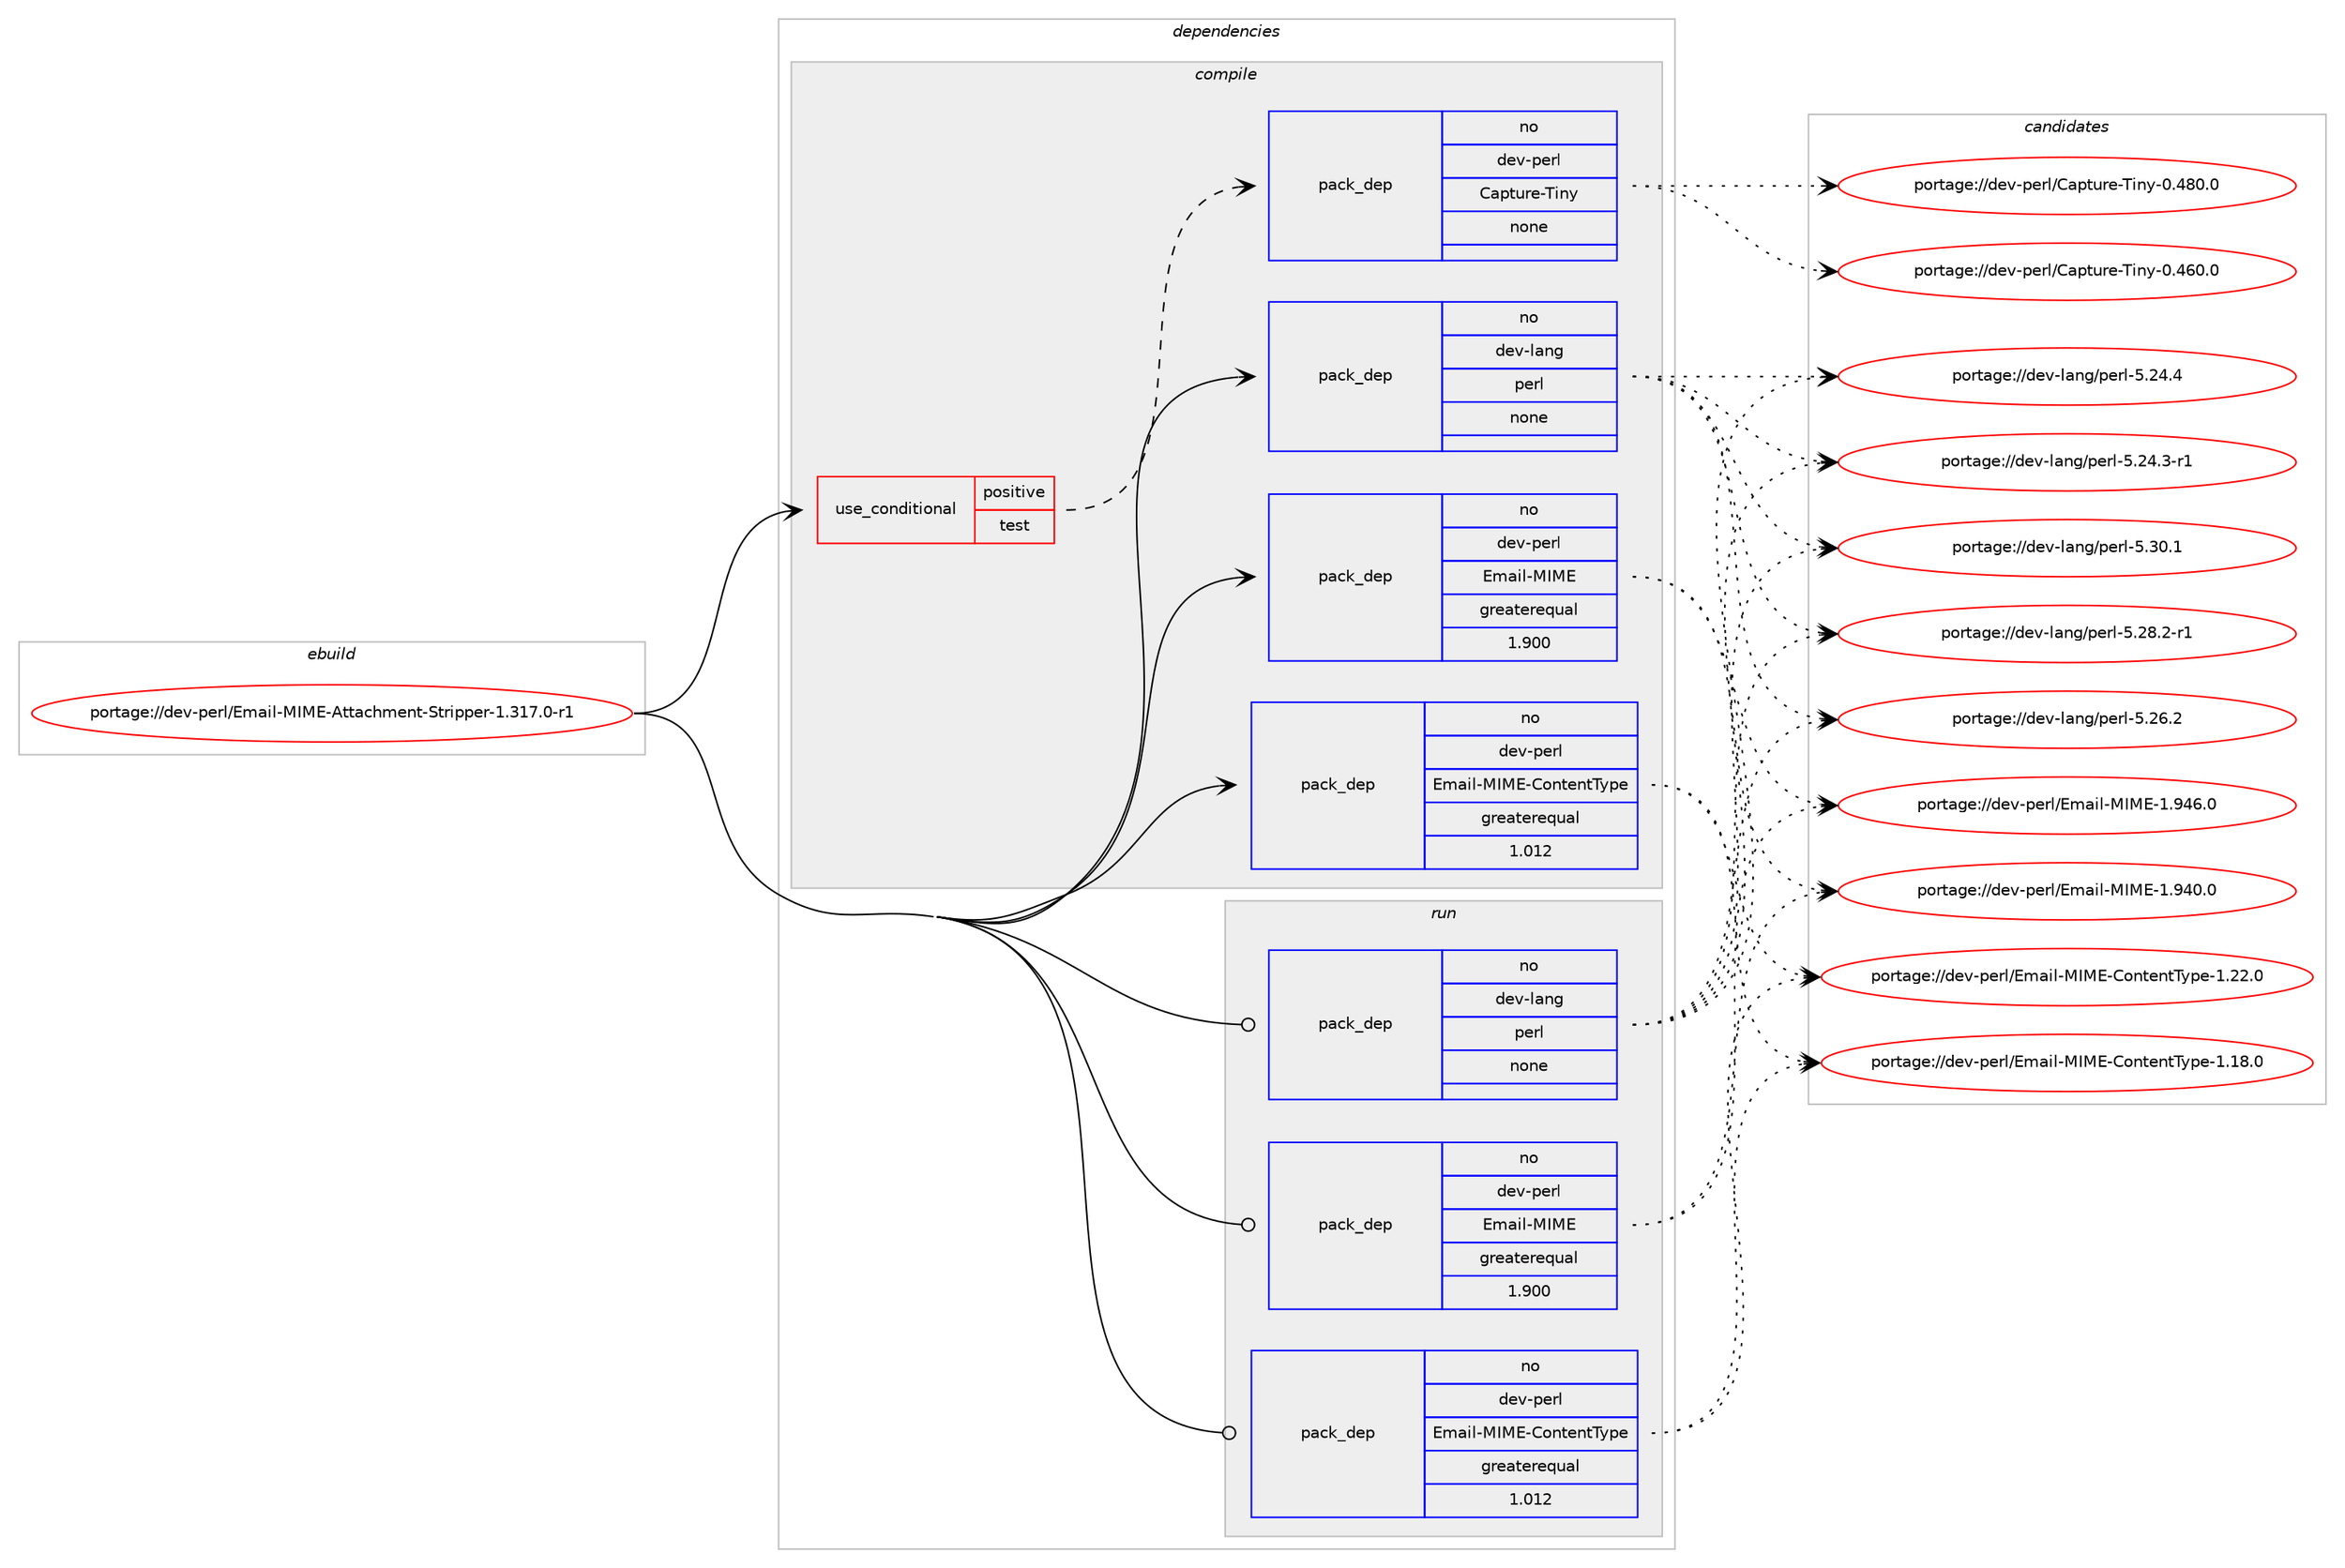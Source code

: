 digraph prolog {

# *************
# Graph options
# *************

newrank=true;
concentrate=true;
compound=true;
graph [rankdir=LR,fontname=Helvetica,fontsize=10,ranksep=1.5];#, ranksep=2.5, nodesep=0.2];
edge  [arrowhead=vee];
node  [fontname=Helvetica,fontsize=10];

# **********
# The ebuild
# **********

subgraph cluster_leftcol {
color=gray;
label=<<i>ebuild</i>>;
id [label="portage://dev-perl/Email-MIME-Attachment-Stripper-1.317.0-r1", color=red, width=4, href="../dev-perl/Email-MIME-Attachment-Stripper-1.317.0-r1.svg"];
}

# ****************
# The dependencies
# ****************

subgraph cluster_midcol {
color=gray;
label=<<i>dependencies</i>>;
subgraph cluster_compile {
fillcolor="#eeeeee";
style=filled;
label=<<i>compile</i>>;
subgraph cond122327 {
dependency494830 [label=<<TABLE BORDER="0" CELLBORDER="1" CELLSPACING="0" CELLPADDING="4"><TR><TD ROWSPAN="3" CELLPADDING="10">use_conditional</TD></TR><TR><TD>positive</TD></TR><TR><TD>test</TD></TR></TABLE>>, shape=none, color=red];
subgraph pack367408 {
dependency494831 [label=<<TABLE BORDER="0" CELLBORDER="1" CELLSPACING="0" CELLPADDING="4" WIDTH="220"><TR><TD ROWSPAN="6" CELLPADDING="30">pack_dep</TD></TR><TR><TD WIDTH="110">no</TD></TR><TR><TD>dev-perl</TD></TR><TR><TD>Capture-Tiny</TD></TR><TR><TD>none</TD></TR><TR><TD></TD></TR></TABLE>>, shape=none, color=blue];
}
dependency494830:e -> dependency494831:w [weight=20,style="dashed",arrowhead="vee"];
}
id:e -> dependency494830:w [weight=20,style="solid",arrowhead="vee"];
subgraph pack367409 {
dependency494832 [label=<<TABLE BORDER="0" CELLBORDER="1" CELLSPACING="0" CELLPADDING="4" WIDTH="220"><TR><TD ROWSPAN="6" CELLPADDING="30">pack_dep</TD></TR><TR><TD WIDTH="110">no</TD></TR><TR><TD>dev-lang</TD></TR><TR><TD>perl</TD></TR><TR><TD>none</TD></TR><TR><TD></TD></TR></TABLE>>, shape=none, color=blue];
}
id:e -> dependency494832:w [weight=20,style="solid",arrowhead="vee"];
subgraph pack367410 {
dependency494833 [label=<<TABLE BORDER="0" CELLBORDER="1" CELLSPACING="0" CELLPADDING="4" WIDTH="220"><TR><TD ROWSPAN="6" CELLPADDING="30">pack_dep</TD></TR><TR><TD WIDTH="110">no</TD></TR><TR><TD>dev-perl</TD></TR><TR><TD>Email-MIME</TD></TR><TR><TD>greaterequal</TD></TR><TR><TD>1.900</TD></TR></TABLE>>, shape=none, color=blue];
}
id:e -> dependency494833:w [weight=20,style="solid",arrowhead="vee"];
subgraph pack367411 {
dependency494834 [label=<<TABLE BORDER="0" CELLBORDER="1" CELLSPACING="0" CELLPADDING="4" WIDTH="220"><TR><TD ROWSPAN="6" CELLPADDING="30">pack_dep</TD></TR><TR><TD WIDTH="110">no</TD></TR><TR><TD>dev-perl</TD></TR><TR><TD>Email-MIME-ContentType</TD></TR><TR><TD>greaterequal</TD></TR><TR><TD>1.012</TD></TR></TABLE>>, shape=none, color=blue];
}
id:e -> dependency494834:w [weight=20,style="solid",arrowhead="vee"];
}
subgraph cluster_compileandrun {
fillcolor="#eeeeee";
style=filled;
label=<<i>compile and run</i>>;
}
subgraph cluster_run {
fillcolor="#eeeeee";
style=filled;
label=<<i>run</i>>;
subgraph pack367412 {
dependency494835 [label=<<TABLE BORDER="0" CELLBORDER="1" CELLSPACING="0" CELLPADDING="4" WIDTH="220"><TR><TD ROWSPAN="6" CELLPADDING="30">pack_dep</TD></TR><TR><TD WIDTH="110">no</TD></TR><TR><TD>dev-lang</TD></TR><TR><TD>perl</TD></TR><TR><TD>none</TD></TR><TR><TD></TD></TR></TABLE>>, shape=none, color=blue];
}
id:e -> dependency494835:w [weight=20,style="solid",arrowhead="odot"];
subgraph pack367413 {
dependency494836 [label=<<TABLE BORDER="0" CELLBORDER="1" CELLSPACING="0" CELLPADDING="4" WIDTH="220"><TR><TD ROWSPAN="6" CELLPADDING="30">pack_dep</TD></TR><TR><TD WIDTH="110">no</TD></TR><TR><TD>dev-perl</TD></TR><TR><TD>Email-MIME</TD></TR><TR><TD>greaterequal</TD></TR><TR><TD>1.900</TD></TR></TABLE>>, shape=none, color=blue];
}
id:e -> dependency494836:w [weight=20,style="solid",arrowhead="odot"];
subgraph pack367414 {
dependency494837 [label=<<TABLE BORDER="0" CELLBORDER="1" CELLSPACING="0" CELLPADDING="4" WIDTH="220"><TR><TD ROWSPAN="6" CELLPADDING="30">pack_dep</TD></TR><TR><TD WIDTH="110">no</TD></TR><TR><TD>dev-perl</TD></TR><TR><TD>Email-MIME-ContentType</TD></TR><TR><TD>greaterequal</TD></TR><TR><TD>1.012</TD></TR></TABLE>>, shape=none, color=blue];
}
id:e -> dependency494837:w [weight=20,style="solid",arrowhead="odot"];
}
}

# **************
# The candidates
# **************

subgraph cluster_choices {
rank=same;
color=gray;
label=<<i>candidates</i>>;

subgraph choice367408 {
color=black;
nodesep=1;
choice1001011184511210111410847679711211611711410145841051101214548465256484648 [label="portage://dev-perl/Capture-Tiny-0.480.0", color=red, width=4,href="../dev-perl/Capture-Tiny-0.480.0.svg"];
choice1001011184511210111410847679711211611711410145841051101214548465254484648 [label="portage://dev-perl/Capture-Tiny-0.460.0", color=red, width=4,href="../dev-perl/Capture-Tiny-0.460.0.svg"];
dependency494831:e -> choice1001011184511210111410847679711211611711410145841051101214548465256484648:w [style=dotted,weight="100"];
dependency494831:e -> choice1001011184511210111410847679711211611711410145841051101214548465254484648:w [style=dotted,weight="100"];
}
subgraph choice367409 {
color=black;
nodesep=1;
choice10010111845108971101034711210111410845534651484649 [label="portage://dev-lang/perl-5.30.1", color=red, width=4,href="../dev-lang/perl-5.30.1.svg"];
choice100101118451089711010347112101114108455346505646504511449 [label="portage://dev-lang/perl-5.28.2-r1", color=red, width=4,href="../dev-lang/perl-5.28.2-r1.svg"];
choice10010111845108971101034711210111410845534650544650 [label="portage://dev-lang/perl-5.26.2", color=red, width=4,href="../dev-lang/perl-5.26.2.svg"];
choice10010111845108971101034711210111410845534650524652 [label="portage://dev-lang/perl-5.24.4", color=red, width=4,href="../dev-lang/perl-5.24.4.svg"];
choice100101118451089711010347112101114108455346505246514511449 [label="portage://dev-lang/perl-5.24.3-r1", color=red, width=4,href="../dev-lang/perl-5.24.3-r1.svg"];
dependency494832:e -> choice10010111845108971101034711210111410845534651484649:w [style=dotted,weight="100"];
dependency494832:e -> choice100101118451089711010347112101114108455346505646504511449:w [style=dotted,weight="100"];
dependency494832:e -> choice10010111845108971101034711210111410845534650544650:w [style=dotted,weight="100"];
dependency494832:e -> choice10010111845108971101034711210111410845534650524652:w [style=dotted,weight="100"];
dependency494832:e -> choice100101118451089711010347112101114108455346505246514511449:w [style=dotted,weight="100"];
}
subgraph choice367410 {
color=black;
nodesep=1;
choice1001011184511210111410847691099710510845777377694549465752544648 [label="portage://dev-perl/Email-MIME-1.946.0", color=red, width=4,href="../dev-perl/Email-MIME-1.946.0.svg"];
choice1001011184511210111410847691099710510845777377694549465752484648 [label="portage://dev-perl/Email-MIME-1.940.0", color=red, width=4,href="../dev-perl/Email-MIME-1.940.0.svg"];
dependency494833:e -> choice1001011184511210111410847691099710510845777377694549465752544648:w [style=dotted,weight="100"];
dependency494833:e -> choice1001011184511210111410847691099710510845777377694549465752484648:w [style=dotted,weight="100"];
}
subgraph choice367411 {
color=black;
nodesep=1;
choice10010111845112101114108476910997105108457773776945671111101161011101168412111210145494650504648 [label="portage://dev-perl/Email-MIME-ContentType-1.22.0", color=red, width=4,href="../dev-perl/Email-MIME-ContentType-1.22.0.svg"];
choice10010111845112101114108476910997105108457773776945671111101161011101168412111210145494649564648 [label="portage://dev-perl/Email-MIME-ContentType-1.18.0", color=red, width=4,href="../dev-perl/Email-MIME-ContentType-1.18.0.svg"];
dependency494834:e -> choice10010111845112101114108476910997105108457773776945671111101161011101168412111210145494650504648:w [style=dotted,weight="100"];
dependency494834:e -> choice10010111845112101114108476910997105108457773776945671111101161011101168412111210145494649564648:w [style=dotted,weight="100"];
}
subgraph choice367412 {
color=black;
nodesep=1;
choice10010111845108971101034711210111410845534651484649 [label="portage://dev-lang/perl-5.30.1", color=red, width=4,href="../dev-lang/perl-5.30.1.svg"];
choice100101118451089711010347112101114108455346505646504511449 [label="portage://dev-lang/perl-5.28.2-r1", color=red, width=4,href="../dev-lang/perl-5.28.2-r1.svg"];
choice10010111845108971101034711210111410845534650544650 [label="portage://dev-lang/perl-5.26.2", color=red, width=4,href="../dev-lang/perl-5.26.2.svg"];
choice10010111845108971101034711210111410845534650524652 [label="portage://dev-lang/perl-5.24.4", color=red, width=4,href="../dev-lang/perl-5.24.4.svg"];
choice100101118451089711010347112101114108455346505246514511449 [label="portage://dev-lang/perl-5.24.3-r1", color=red, width=4,href="../dev-lang/perl-5.24.3-r1.svg"];
dependency494835:e -> choice10010111845108971101034711210111410845534651484649:w [style=dotted,weight="100"];
dependency494835:e -> choice100101118451089711010347112101114108455346505646504511449:w [style=dotted,weight="100"];
dependency494835:e -> choice10010111845108971101034711210111410845534650544650:w [style=dotted,weight="100"];
dependency494835:e -> choice10010111845108971101034711210111410845534650524652:w [style=dotted,weight="100"];
dependency494835:e -> choice100101118451089711010347112101114108455346505246514511449:w [style=dotted,weight="100"];
}
subgraph choice367413 {
color=black;
nodesep=1;
choice1001011184511210111410847691099710510845777377694549465752544648 [label="portage://dev-perl/Email-MIME-1.946.0", color=red, width=4,href="../dev-perl/Email-MIME-1.946.0.svg"];
choice1001011184511210111410847691099710510845777377694549465752484648 [label="portage://dev-perl/Email-MIME-1.940.0", color=red, width=4,href="../dev-perl/Email-MIME-1.940.0.svg"];
dependency494836:e -> choice1001011184511210111410847691099710510845777377694549465752544648:w [style=dotted,weight="100"];
dependency494836:e -> choice1001011184511210111410847691099710510845777377694549465752484648:w [style=dotted,weight="100"];
}
subgraph choice367414 {
color=black;
nodesep=1;
choice10010111845112101114108476910997105108457773776945671111101161011101168412111210145494650504648 [label="portage://dev-perl/Email-MIME-ContentType-1.22.0", color=red, width=4,href="../dev-perl/Email-MIME-ContentType-1.22.0.svg"];
choice10010111845112101114108476910997105108457773776945671111101161011101168412111210145494649564648 [label="portage://dev-perl/Email-MIME-ContentType-1.18.0", color=red, width=4,href="../dev-perl/Email-MIME-ContentType-1.18.0.svg"];
dependency494837:e -> choice10010111845112101114108476910997105108457773776945671111101161011101168412111210145494650504648:w [style=dotted,weight="100"];
dependency494837:e -> choice10010111845112101114108476910997105108457773776945671111101161011101168412111210145494649564648:w [style=dotted,weight="100"];
}
}

}
